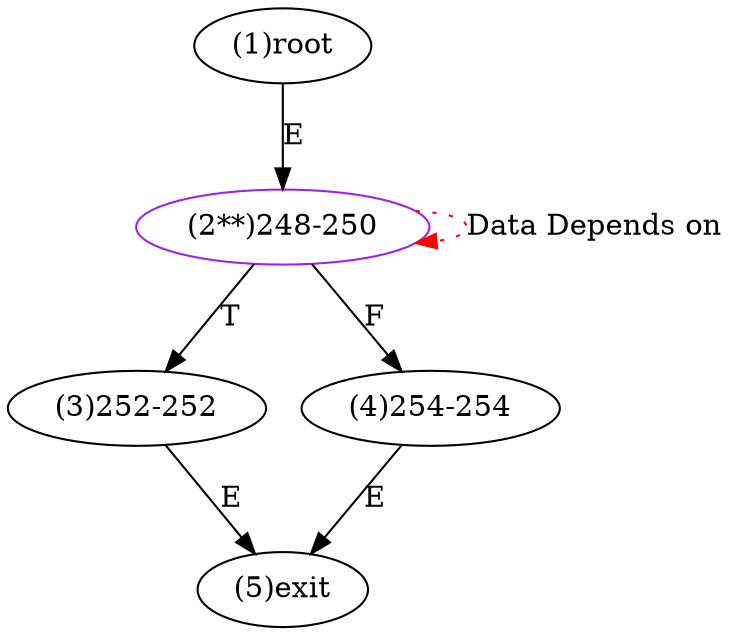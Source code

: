 digraph "" { 
1[ label="(1)root"];
2[ label="(2**)248-250",color=purple];
3[ label="(3)252-252"];
4[ label="(4)254-254"];
5[ label="(5)exit"];
1->2[ label="E"];
2->4[ label="F"];
2->3[ label="T"];
3->5[ label="E"];
4->5[ label="E"];
2->2[ color="red" label="Data Depends on" style = dotted ];
}